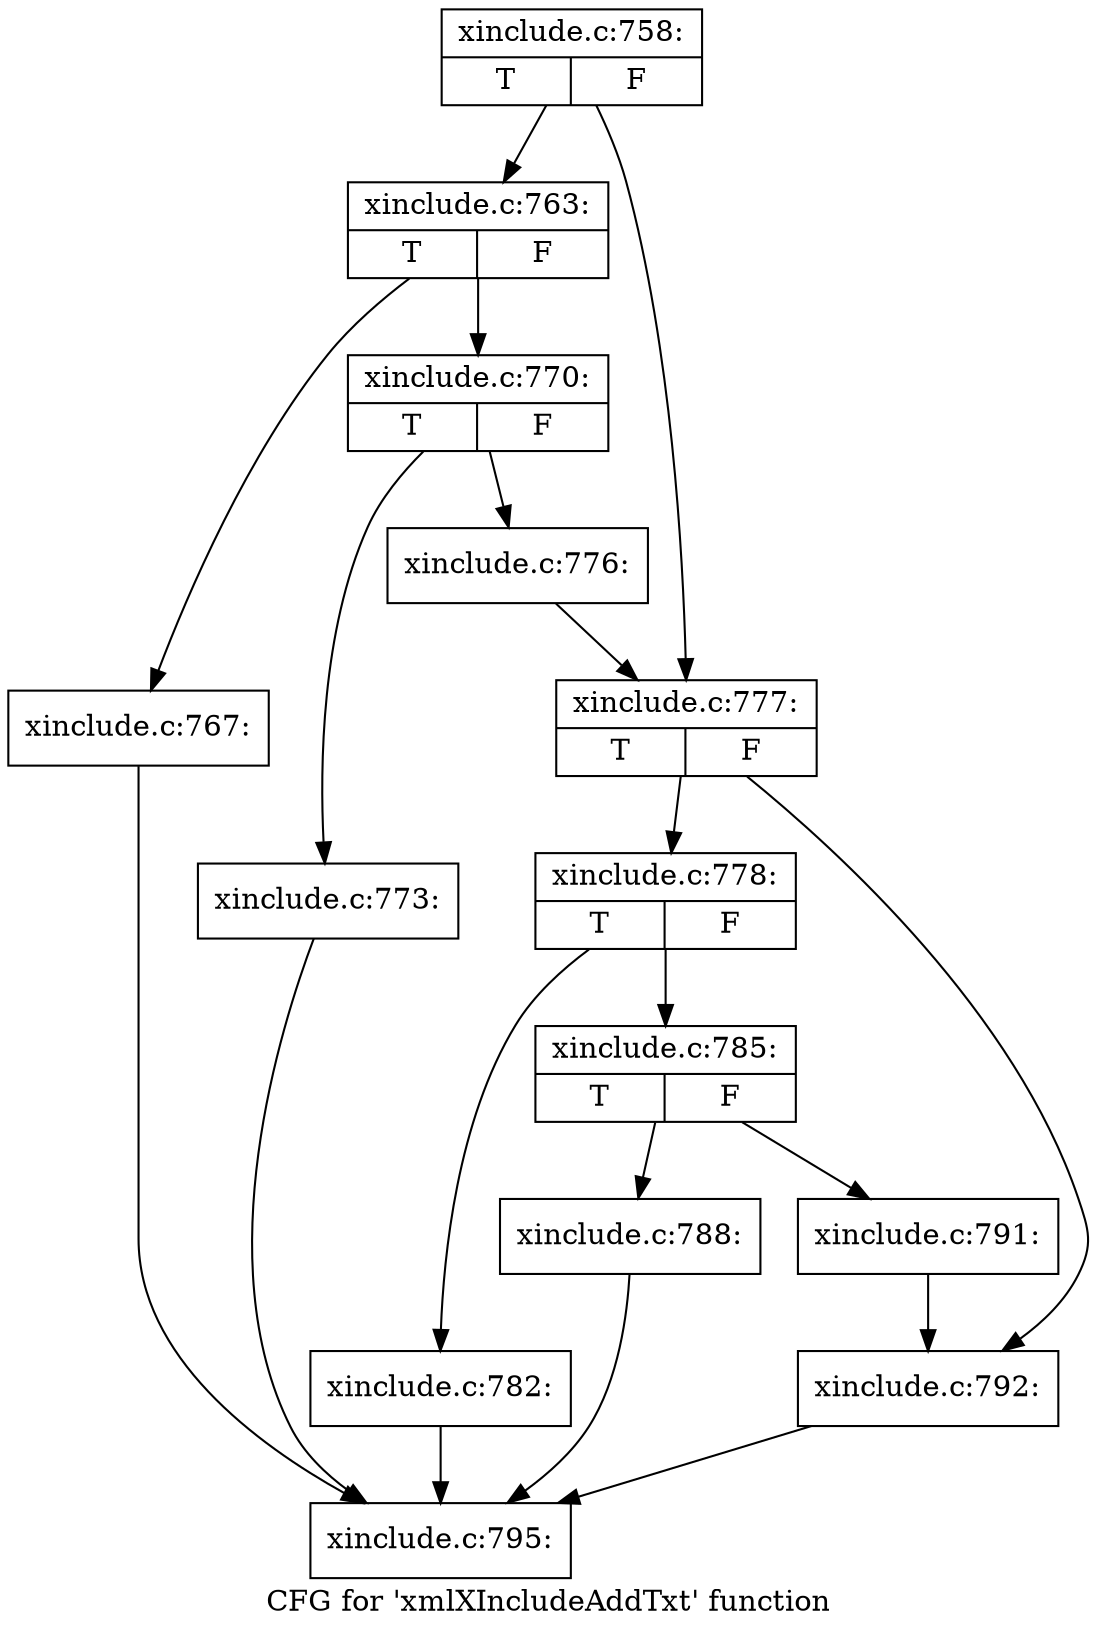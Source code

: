 digraph "CFG for 'xmlXIncludeAddTxt' function" {
	label="CFG for 'xmlXIncludeAddTxt' function";

	Node0x53f9300 [shape=record,label="{xinclude.c:758:|{<s0>T|<s1>F}}"];
	Node0x53f9300 -> Node0x55b9900;
	Node0x53f9300 -> Node0x55b9950;
	Node0x55b9900 [shape=record,label="{xinclude.c:763:|{<s0>T|<s1>F}}"];
	Node0x55b9900 -> Node0x55d6e50;
	Node0x55b9900 -> Node0x55d6ea0;
	Node0x55d6e50 [shape=record,label="{xinclude.c:767:}"];
	Node0x55d6e50 -> Node0x54ffec0;
	Node0x55d6ea0 [shape=record,label="{xinclude.c:770:|{<s0>T|<s1>F}}"];
	Node0x55d6ea0 -> Node0x55d7e60;
	Node0x55d6ea0 -> Node0x55d7eb0;
	Node0x55d7e60 [shape=record,label="{xinclude.c:773:}"];
	Node0x55d7e60 -> Node0x54ffec0;
	Node0x55d7eb0 [shape=record,label="{xinclude.c:776:}"];
	Node0x55d7eb0 -> Node0x55b9950;
	Node0x55b9950 [shape=record,label="{xinclude.c:777:|{<s0>T|<s1>F}}"];
	Node0x55b9950 -> Node0x55d8730;
	Node0x55b9950 -> Node0x55d8780;
	Node0x55d8730 [shape=record,label="{xinclude.c:778:|{<s0>T|<s1>F}}"];
	Node0x55d8730 -> Node0x55d99b0;
	Node0x55d8730 -> Node0x55d9a00;
	Node0x55d99b0 [shape=record,label="{xinclude.c:782:}"];
	Node0x55d99b0 -> Node0x54ffec0;
	Node0x55d9a00 [shape=record,label="{xinclude.c:785:|{<s0>T|<s1>F}}"];
	Node0x55d9a00 -> Node0x55daa80;
	Node0x55d9a00 -> Node0x55daad0;
	Node0x55daa80 [shape=record,label="{xinclude.c:788:}"];
	Node0x55daa80 -> Node0x54ffec0;
	Node0x55daad0 [shape=record,label="{xinclude.c:791:}"];
	Node0x55daad0 -> Node0x55d8780;
	Node0x55d8780 [shape=record,label="{xinclude.c:792:}"];
	Node0x55d8780 -> Node0x54ffec0;
	Node0x54ffec0 [shape=record,label="{xinclude.c:795:}"];
}
